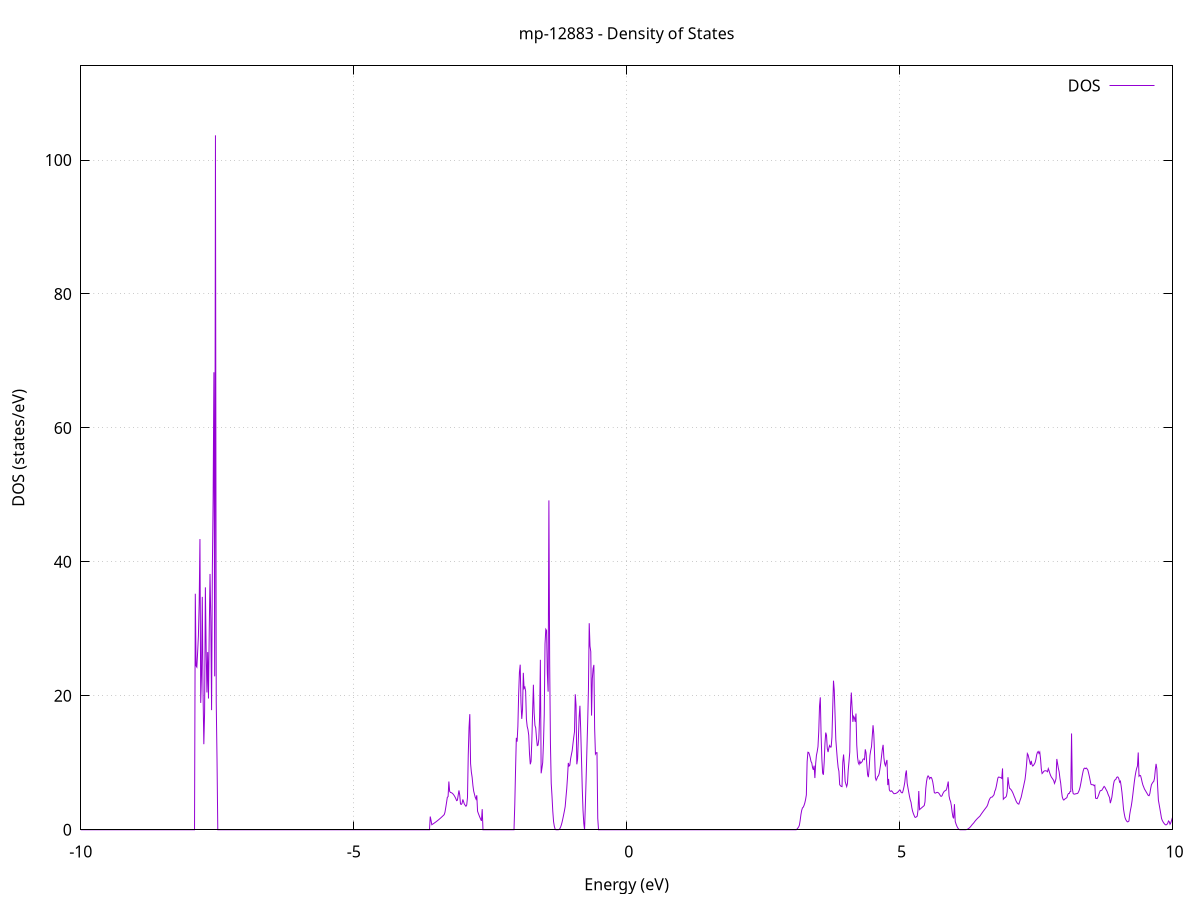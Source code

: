 set title 'mp-12883 - Density of States'
set xlabel 'Energy (eV)'
set ylabel 'DOS (states/eV)'
set grid
set xrange [-10:10]
set yrange [0:114.053]
set xzeroaxis lt -1
set terminal png size 800,600
set output 'mp-12883_dos_gnuplot.png'
plot '-' using 1:2 with lines title 'DOS'
-15.701400 0.000000
-15.687200 0.000000
-15.673000 0.000000
-15.658800 0.000000
-15.644600 0.000000
-15.630400 0.000000
-15.616200 0.000000
-15.602000 0.000000
-15.587800 0.000000
-15.573600 0.000000
-15.559400 0.000000
-15.545200 0.000000
-15.531000 0.000000
-15.516800 0.000000
-15.502500 0.000000
-15.488300 0.000000
-15.474100 0.000000
-15.459900 0.000000
-15.445700 0.000000
-15.431500 0.000000
-15.417300 0.000000
-15.403100 0.000000
-15.388900 0.000000
-15.374700 0.000000
-15.360500 0.000000
-15.346300 0.000000
-15.332100 0.000000
-15.317900 0.000000
-15.303700 0.000000
-15.289500 0.000000
-15.275200 0.000000
-15.261000 0.000000
-15.246800 0.000000
-15.232600 0.000000
-15.218400 0.000000
-15.204200 0.000000
-15.190000 0.000000
-15.175800 0.000000
-15.161600 0.000000
-15.147400 0.000000
-15.133200 0.000000
-15.119000 0.000000
-15.104800 0.000000
-15.090600 0.000000
-15.076400 0.000000
-15.062200 0.000000
-15.048000 0.000000
-15.033700 0.000000
-15.019500 0.000000
-15.005300 0.000000
-14.991100 0.000000
-14.976900 0.000000
-14.962700 0.000000
-14.948500 0.000000
-14.934300 0.000000
-14.920100 0.000000
-14.905900 0.000000
-14.891700 0.000000
-14.877500 0.000000
-14.863300 0.000000
-14.849100 0.000000
-14.834900 0.000000
-14.820700 0.000000
-14.806400 0.000000
-14.792200 0.000000
-14.778000 0.000000
-14.763800 0.000000
-14.749600 0.000000
-14.735400 0.000000
-14.721200 0.000000
-14.707000 0.000000
-14.692800 0.000000
-14.678600 0.000000
-14.664400 0.000000
-14.650200 0.000000
-14.636000 0.000000
-14.621800 0.000000
-14.607600 0.000000
-14.593400 0.000000
-14.579100 0.000000
-14.564900 0.000000
-14.550700 0.000000
-14.536500 0.000000
-14.522300 0.000000
-14.508100 0.000000
-14.493900 0.000000
-14.479700 0.000000
-14.465500 0.000000
-14.451300 0.000000
-14.437100 0.000000
-14.422900 0.000000
-14.408700 14.972600
-14.394500 27.219400
-14.380300 62.786400
-14.366100 35.951000
-14.351900 24.141000
-14.337600 83.790900
-14.323400 41.963400
-14.309200 0.000000
-14.295000 0.000000
-14.280800 0.000000
-14.266600 0.000000
-14.252400 0.000000
-14.238200 0.000000
-14.224000 0.000000
-14.209800 0.000000
-14.195600 0.000000
-14.181400 0.000000
-14.167200 0.000000
-14.153000 0.000000
-14.138800 0.000000
-14.124600 0.000000
-14.110300 0.000000
-14.096100 0.000000
-14.081900 0.000000
-14.067700 0.000000
-14.053500 0.000000
-14.039300 0.000000
-14.025100 0.000000
-14.010900 0.000000
-13.996700 0.000000
-13.982500 0.000000
-13.968300 0.000000
-13.954100 0.000000
-13.939900 0.000000
-13.925700 0.000000
-13.911500 0.000000
-13.897300 0.000000
-13.883000 0.000000
-13.868800 0.000000
-13.854600 0.000000
-13.840400 0.000000
-13.826200 0.000000
-13.812000 0.000000
-13.797800 0.000000
-13.783600 0.000000
-13.769400 0.000000
-13.755200 0.000000
-13.741000 0.000000
-13.726800 0.000000
-13.712600 0.000000
-13.698400 0.000000
-13.684200 0.000000
-13.670000 0.000000
-13.655800 0.000000
-13.641500 0.000000
-13.627300 0.000000
-13.613100 0.000000
-13.598900 0.000000
-13.584700 0.000000
-13.570500 0.000000
-13.556300 0.000000
-13.542100 0.000000
-13.527900 0.000000
-13.513700 0.000000
-13.499500 0.000000
-13.485300 0.000000
-13.471100 0.000000
-13.456900 0.000000
-13.442700 0.000000
-13.428500 0.000000
-13.414200 0.000000
-13.400000 0.000000
-13.385800 0.000000
-13.371600 0.000000
-13.357400 0.000000
-13.343200 0.000000
-13.329000 0.000000
-13.314800 0.000000
-13.300600 0.000000
-13.286400 0.000000
-13.272200 0.000000
-13.258000 0.000000
-13.243800 0.000000
-13.229600 0.000000
-13.215400 0.000000
-13.201200 0.000000
-13.186900 0.000000
-13.172700 0.000000
-13.158500 0.000000
-13.144300 0.000000
-13.130100 0.000000
-13.115900 0.000000
-13.101700 0.000000
-13.087500 0.000000
-13.073300 0.000000
-13.059100 0.000000
-13.044900 0.000000
-13.030700 0.000000
-13.016500 0.000000
-13.002300 0.000000
-12.988100 0.000000
-12.973900 0.000000
-12.959700 0.000000
-12.945400 0.000000
-12.931200 0.000000
-12.917000 0.000000
-12.902800 0.000000
-12.888600 0.000000
-12.874400 0.000000
-12.860200 0.000000
-12.846000 0.000000
-12.831800 0.000000
-12.817600 0.000000
-12.803400 0.000000
-12.789200 0.000000
-12.775000 0.000000
-12.760800 0.000000
-12.746600 0.000000
-12.732400 0.000000
-12.718100 0.000000
-12.703900 0.000000
-12.689700 0.000000
-12.675500 0.000000
-12.661300 0.000000
-12.647100 0.000000
-12.632900 0.000000
-12.618700 0.000000
-12.604500 0.000000
-12.590300 0.000000
-12.576100 0.000000
-12.561900 0.000000
-12.547700 0.000000
-12.533500 0.000000
-12.519300 0.000000
-12.505100 0.000000
-12.490800 0.000000
-12.476600 0.000000
-12.462400 0.000000
-12.448200 0.000000
-12.434000 0.000000
-12.419800 0.000000
-12.405600 0.000000
-12.391400 0.000000
-12.377200 0.000000
-12.363000 0.000000
-12.348800 0.000000
-12.334600 0.000000
-12.320400 0.000000
-12.306200 0.000000
-12.292000 0.000000
-12.277800 0.000000
-12.263600 0.000000
-12.249300 0.000000
-12.235100 0.000000
-12.220900 0.000000
-12.206700 0.000000
-12.192500 0.000000
-12.178300 0.000000
-12.164100 0.000000
-12.149900 0.000000
-12.135700 0.000000
-12.121500 0.000000
-12.107300 0.000000
-12.093100 0.000000
-12.078900 0.000000
-12.064700 0.000000
-12.050500 0.000000
-12.036300 0.000000
-12.022000 0.000000
-12.007800 0.000000
-11.993600 0.000000
-11.979400 0.000000
-11.965200 0.000000
-11.951000 0.000000
-11.936800 0.000000
-11.922600 0.000000
-11.908400 0.000000
-11.894200 0.000000
-11.880000 0.000000
-11.865800 0.000000
-11.851600 0.000000
-11.837400 0.000000
-11.823200 0.000000
-11.809000 0.000000
-11.794700 0.000000
-11.780500 0.000000
-11.766300 0.000000
-11.752100 0.000000
-11.737900 0.000000
-11.723700 0.000000
-11.709500 0.000000
-11.695300 0.000000
-11.681100 0.000000
-11.666900 0.000000
-11.652700 0.000000
-11.638500 0.000000
-11.624300 0.000000
-11.610100 0.000000
-11.595900 0.000000
-11.581700 0.000000
-11.567500 0.000000
-11.553200 0.000000
-11.539000 0.000000
-11.524800 0.000000
-11.510600 0.000000
-11.496400 0.000000
-11.482200 0.000000
-11.468000 0.000000
-11.453800 0.000000
-11.439600 0.000000
-11.425400 0.000000
-11.411200 0.000000
-11.397000 0.000000
-11.382800 0.000000
-11.368600 0.000000
-11.354400 0.000000
-11.340200 0.000000
-11.325900 0.000000
-11.311700 0.000000
-11.297500 0.000000
-11.283300 0.000000
-11.269100 0.000000
-11.254900 0.000000
-11.240700 0.000000
-11.226500 0.000000
-11.212300 0.000000
-11.198100 0.000000
-11.183900 0.000000
-11.169700 0.000000
-11.155500 0.000000
-11.141300 0.000000
-11.127100 0.000000
-11.112900 0.000000
-11.098600 0.000000
-11.084400 0.000000
-11.070200 0.000000
-11.056000 0.000000
-11.041800 0.000000
-11.027600 0.000000
-11.013400 0.000000
-10.999200 0.000000
-10.985000 0.000000
-10.970800 0.000000
-10.956600 0.000000
-10.942400 0.000000
-10.928200 0.000000
-10.914000 0.000000
-10.899800 0.000000
-10.885600 0.000000
-10.871400 0.000000
-10.857100 0.000000
-10.842900 0.000000
-10.828700 0.000000
-10.814500 0.000000
-10.800300 0.000000
-10.786100 0.000000
-10.771900 0.000000
-10.757700 0.000000
-10.743500 0.000000
-10.729300 0.000000
-10.715100 0.000000
-10.700900 0.000000
-10.686700 0.000000
-10.672500 0.000000
-10.658300 0.000000
-10.644100 0.000000
-10.629800 0.000000
-10.615600 0.000000
-10.601400 0.000000
-10.587200 0.000000
-10.573000 0.000000
-10.558800 0.000000
-10.544600 0.000000
-10.530400 0.000000
-10.516200 0.000000
-10.502000 0.000000
-10.487800 0.000000
-10.473600 0.000000
-10.459400 0.000000
-10.445200 0.000000
-10.431000 0.000000
-10.416800 0.000000
-10.402500 0.000000
-10.388300 0.000000
-10.374100 0.000000
-10.359900 0.000000
-10.345700 0.000000
-10.331500 0.000000
-10.317300 0.000000
-10.303100 0.000000
-10.288900 0.000000
-10.274700 0.000000
-10.260500 0.000000
-10.246300 0.000000
-10.232100 0.000000
-10.217900 0.000000
-10.203700 0.000000
-10.189500 0.000000
-10.175200 0.000000
-10.161000 0.000000
-10.146800 0.000000
-10.132600 0.000000
-10.118400 0.000000
-10.104200 0.000000
-10.090000 0.000000
-10.075800 0.000000
-10.061600 0.000000
-10.047400 0.000000
-10.033200 0.000000
-10.019000 0.000000
-10.004800 0.000000
-9.990600 0.000000
-9.976400 0.000000
-9.962200 0.000000
-9.948000 0.000000
-9.933700 0.000000
-9.919500 0.000000
-9.905300 0.000000
-9.891100 0.000000
-9.876900 0.000000
-9.862700 0.000000
-9.848500 0.000000
-9.834300 0.000000
-9.820100 0.000000
-9.805900 0.000000
-9.791700 0.000000
-9.777500 0.000000
-9.763300 0.000000
-9.749100 0.000000
-9.734900 0.000000
-9.720700 0.000000
-9.706400 0.000000
-9.692200 0.000000
-9.678000 0.000000
-9.663800 0.000000
-9.649600 0.000000
-9.635400 0.000000
-9.621200 0.000000
-9.607000 0.000000
-9.592800 0.000000
-9.578600 0.000000
-9.564400 0.000000
-9.550200 0.000000
-9.536000 0.000000
-9.521800 0.000000
-9.507600 0.000000
-9.493400 0.000000
-9.479100 0.000000
-9.464900 0.000000
-9.450700 0.000000
-9.436500 0.000000
-9.422300 0.000000
-9.408100 0.000000
-9.393900 0.000000
-9.379700 0.000000
-9.365500 0.000000
-9.351300 0.000000
-9.337100 0.000000
-9.322900 0.000000
-9.308700 0.000000
-9.294500 0.000000
-9.280300 0.000000
-9.266100 0.000000
-9.251900 0.000000
-9.237600 0.000000
-9.223400 0.000000
-9.209200 0.000000
-9.195000 0.000000
-9.180800 0.000000
-9.166600 0.000000
-9.152400 0.000000
-9.138200 0.000000
-9.124000 0.000000
-9.109800 0.000000
-9.095600 0.000000
-9.081400 0.000000
-9.067200 0.000000
-9.053000 0.000000
-9.038800 0.000000
-9.024600 0.000000
-9.010300 0.000000
-8.996100 0.000000
-8.981900 0.000000
-8.967700 0.000000
-8.953500 0.000000
-8.939300 0.000000
-8.925100 0.000000
-8.910900 0.000000
-8.896700 0.000000
-8.882500 0.000000
-8.868300 0.000000
-8.854100 0.000000
-8.839900 0.000000
-8.825700 0.000000
-8.811500 0.000000
-8.797300 0.000000
-8.783000 0.000000
-8.768800 0.000000
-8.754600 0.000000
-8.740400 0.000000
-8.726200 0.000000
-8.712000 0.000000
-8.697800 0.000000
-8.683600 0.000000
-8.669400 0.000000
-8.655200 0.000000
-8.641000 0.000000
-8.626800 0.000000
-8.612600 0.000000
-8.598400 0.000000
-8.584200 0.000000
-8.570000 0.000000
-8.555800 0.000000
-8.541500 0.000000
-8.527300 0.000000
-8.513100 0.000000
-8.498900 0.000000
-8.484700 0.000000
-8.470500 0.000000
-8.456300 0.000000
-8.442100 0.000000
-8.427900 0.000000
-8.413700 0.000000
-8.399500 0.000000
-8.385300 0.000000
-8.371100 0.000000
-8.356900 0.000000
-8.342700 0.000000
-8.328500 0.000000
-8.314200 0.000000
-8.300000 0.000000
-8.285800 0.000000
-8.271600 0.000000
-8.257400 0.000000
-8.243200 0.000000
-8.229000 0.000000
-8.214800 0.000000
-8.200600 0.000000
-8.186400 0.000000
-8.172200 0.000000
-8.158000 0.000000
-8.143800 0.000000
-8.129600 0.000000
-8.115400 0.000000
-8.101200 0.000000
-8.086900 0.000000
-8.072700 0.000000
-8.058500 0.000000
-8.044300 0.000000
-8.030100 0.000000
-8.015900 0.000000
-8.001700 0.000000
-7.987500 0.000000
-7.973300 0.000000
-7.959100 0.000000
-7.944900 0.000000
-7.930700 0.000000
-7.916500 0.000000
-7.902300 35.243200
-7.888100 24.470300
-7.873900 24.284500
-7.859700 26.468600
-7.845400 28.922500
-7.831200 33.763000
-7.817000 43.399700
-7.802800 18.943400
-7.788600 23.124000
-7.774400 34.772500
-7.760200 20.355700
-7.746000 12.777100
-7.731800 17.519800
-7.717600 36.191800
-7.703400 27.003000
-7.689200 20.507200
-7.675000 26.532800
-7.660800 19.596800
-7.646600 29.781500
-7.632400 38.199100
-7.618100 31.306600
-7.603900 17.865700
-7.589700 38.836400
-7.575500 49.533200
-7.561300 68.302400
-7.547100 22.912200
-7.532900 103.684400
-7.518700 19.071700
-7.504500 10.658500
-7.490300 0.000000
-7.476100 0.000000
-7.461900 0.000000
-7.447700 0.000000
-7.433500 0.000000
-7.419300 0.000000
-7.405100 0.000000
-7.390800 0.000000
-7.376600 0.000000
-7.362400 0.000000
-7.348200 0.000000
-7.334000 0.000000
-7.319800 0.000000
-7.305600 0.000000
-7.291400 0.000000
-7.277200 0.000000
-7.263000 0.000000
-7.248800 0.000000
-7.234600 0.000000
-7.220400 0.000000
-7.206200 0.000000
-7.192000 0.000000
-7.177800 0.000000
-7.163600 0.000000
-7.149300 0.000000
-7.135100 0.000000
-7.120900 0.000000
-7.106700 0.000000
-7.092500 0.000000
-7.078300 0.000000
-7.064100 0.000000
-7.049900 0.000000
-7.035700 0.000000
-7.021500 0.000000
-7.007300 0.000000
-6.993100 0.000000
-6.978900 0.000000
-6.964700 0.000000
-6.950500 0.000000
-6.936300 0.000000
-6.922000 0.000000
-6.907800 0.000000
-6.893600 0.000000
-6.879400 0.000000
-6.865200 0.000000
-6.851000 0.000000
-6.836800 0.000000
-6.822600 0.000000
-6.808400 0.000000
-6.794200 0.000000
-6.780000 0.000000
-6.765800 0.000000
-6.751600 0.000000
-6.737400 0.000000
-6.723200 0.000000
-6.709000 0.000000
-6.694700 0.000000
-6.680500 0.000000
-6.666300 0.000000
-6.652100 0.000000
-6.637900 0.000000
-6.623700 0.000000
-6.609500 0.000000
-6.595300 0.000000
-6.581100 0.000000
-6.566900 0.000000
-6.552700 0.000000
-6.538500 0.000000
-6.524300 0.000000
-6.510100 0.000000
-6.495900 0.000000
-6.481700 0.000000
-6.467500 0.000000
-6.453200 0.000000
-6.439000 0.000000
-6.424800 0.000000
-6.410600 0.000000
-6.396400 0.000000
-6.382200 0.000000
-6.368000 0.000000
-6.353800 0.000000
-6.339600 0.000000
-6.325400 0.000000
-6.311200 0.000000
-6.297000 0.000000
-6.282800 0.000000
-6.268600 0.000000
-6.254400 0.000000
-6.240200 0.000000
-6.225900 0.000000
-6.211700 0.000000
-6.197500 0.000000
-6.183300 0.000000
-6.169100 0.000000
-6.154900 0.000000
-6.140700 0.000000
-6.126500 0.000000
-6.112300 0.000000
-6.098100 0.000000
-6.083900 0.000000
-6.069700 0.000000
-6.055500 0.000000
-6.041300 0.000000
-6.027100 0.000000
-6.012900 0.000000
-5.998600 0.000000
-5.984400 0.000000
-5.970200 0.000000
-5.956000 0.000000
-5.941800 0.000000
-5.927600 0.000000
-5.913400 0.000000
-5.899200 0.000000
-5.885000 0.000000
-5.870800 0.000000
-5.856600 0.000000
-5.842400 0.000000
-5.828200 0.000000
-5.814000 0.000000
-5.799800 0.000000
-5.785600 0.000000
-5.771400 0.000000
-5.757100 0.000000
-5.742900 0.000000
-5.728700 0.000000
-5.714500 0.000000
-5.700300 0.000000
-5.686100 0.000000
-5.671900 0.000000
-5.657700 0.000000
-5.643500 0.000000
-5.629300 0.000000
-5.615100 0.000000
-5.600900 0.000000
-5.586700 0.000000
-5.572500 0.000000
-5.558300 0.000000
-5.544100 0.000000
-5.529800 0.000000
-5.515600 0.000000
-5.501400 0.000000
-5.487200 0.000000
-5.473000 0.000000
-5.458800 0.000000
-5.444600 0.000000
-5.430400 0.000000
-5.416200 0.000000
-5.402000 0.000000
-5.387800 0.000000
-5.373600 0.000000
-5.359400 0.000000
-5.345200 0.000000
-5.331000 0.000000
-5.316800 0.000000
-5.302500 0.000000
-5.288300 0.000000
-5.274100 0.000000
-5.259900 0.000000
-5.245700 0.000000
-5.231500 0.000000
-5.217300 0.000000
-5.203100 0.000000
-5.188900 0.000000
-5.174700 0.000000
-5.160500 0.000000
-5.146300 0.000000
-5.132100 0.000000
-5.117900 0.000000
-5.103700 0.000000
-5.089500 0.000000
-5.075300 0.000000
-5.061000 0.000000
-5.046800 0.000000
-5.032600 0.000000
-5.018400 0.000000
-5.004200 0.000000
-4.990000 0.000000
-4.975800 0.000000
-4.961600 0.000000
-4.947400 0.000000
-4.933200 0.000000
-4.919000 0.000000
-4.904800 0.000000
-4.890600 0.000000
-4.876400 0.000000
-4.862200 0.000000
-4.848000 0.000000
-4.833700 0.000000
-4.819500 0.000000
-4.805300 0.000000
-4.791100 0.000000
-4.776900 0.000000
-4.762700 0.000000
-4.748500 0.000000
-4.734300 0.000000
-4.720100 0.000000
-4.705900 0.000000
-4.691700 0.000000
-4.677500 0.000000
-4.663300 0.000000
-4.649100 0.000000
-4.634900 0.000000
-4.620700 0.000000
-4.606400 0.000000
-4.592200 0.000000
-4.578000 0.000000
-4.563800 0.000000
-4.549600 0.000000
-4.535400 0.000000
-4.521200 0.000000
-4.507000 0.000000
-4.492800 0.000000
-4.478600 0.000000
-4.464400 0.000000
-4.450200 0.000000
-4.436000 0.000000
-4.421800 0.000000
-4.407600 0.000000
-4.393400 0.000000
-4.379200 0.000000
-4.364900 0.000000
-4.350700 0.000000
-4.336500 0.000000
-4.322300 0.000000
-4.308100 0.000000
-4.293900 0.000000
-4.279700 0.000000
-4.265500 0.000000
-4.251300 0.000000
-4.237100 0.000000
-4.222900 0.000000
-4.208700 0.000000
-4.194500 0.000000
-4.180300 0.000000
-4.166100 0.000000
-4.151900 0.000000
-4.137600 0.000000
-4.123400 0.000000
-4.109200 0.000000
-4.095000 0.000000
-4.080800 0.000000
-4.066600 0.000000
-4.052400 0.000000
-4.038200 0.000000
-4.024000 0.000000
-4.009800 0.000000
-3.995600 0.000000
-3.981400 0.000000
-3.967200 0.000000
-3.953000 0.000000
-3.938800 0.000000
-3.924600 0.000000
-3.910300 0.000000
-3.896100 0.000000
-3.881900 0.000000
-3.867700 0.000000
-3.853500 0.000000
-3.839300 0.000000
-3.825100 0.000000
-3.810900 0.000000
-3.796700 0.000000
-3.782500 0.000000
-3.768300 0.000000
-3.754100 0.000000
-3.739900 0.000000
-3.725700 0.000000
-3.711500 0.000000
-3.697300 0.000000
-3.683100 0.000000
-3.668800 0.000000
-3.654600 0.000000
-3.640400 0.000000
-3.626200 0.000000
-3.612000 0.000000
-3.597800 1.974500
-3.583600 1.391300
-3.569400 0.754900
-3.555200 0.829300
-3.541000 0.906300
-3.526800 0.986000
-3.512600 1.068400
-3.498400 1.153400
-3.484200 1.241100
-3.470000 1.331400
-3.455800 1.424500
-3.441500 1.520200
-3.427300 1.618500
-3.413100 1.719500
-3.398900 1.823200
-3.384700 1.929500
-3.370500 2.038500
-3.356300 2.150200
-3.342100 2.264600
-3.327900 2.631600
-3.313700 3.323600
-3.299500 4.060600
-3.285300 4.842600
-3.271100 4.953500
-3.256900 7.206500
-3.242700 5.738900
-3.228500 5.572700
-3.214200 5.548000
-3.200000 5.486800
-3.185800 5.389000
-3.171600 5.254700
-3.157400 5.083800
-3.143200 4.876500
-3.129000 4.632500
-3.114800 4.352100
-3.100600 4.416800
-3.086400 5.148700
-3.072200 5.879400
-3.058000 5.184700
-3.043800 3.848100
-3.029600 3.787600
-3.015400 3.941000
-3.001200 4.525900
-2.987000 4.195200
-2.972700 3.822700
-2.958500 3.665200
-2.944300 3.511500
-2.930100 3.696800
-2.915900 4.789900
-2.901700 11.152300
-2.887500 15.276000
-2.873300 17.260800
-2.859100 9.876500
-2.844900 8.616600
-2.830700 7.836100
-2.816500 6.620500
-2.802300 5.763500
-2.788100 5.312500
-2.773900 4.843200
-2.759700 4.583500
-2.745400 5.147000
-2.731200 2.771100
-2.717000 2.445800
-2.702800 2.139100
-2.688600 1.850800
-2.674400 1.581100
-2.660200 1.329800
-2.646000 3.077200
-2.631800 0.000000
-2.617600 0.000000
-2.603400 0.000000
-2.589200 0.000000
-2.575000 0.000000
-2.560800 0.000000
-2.546600 0.000000
-2.532400 0.000000
-2.518100 0.000000
-2.503900 0.000000
-2.489700 0.000000
-2.475500 0.000000
-2.461300 0.000000
-2.447100 0.000000
-2.432900 0.000000
-2.418700 0.000000
-2.404500 0.000000
-2.390300 0.000000
-2.376100 0.000000
-2.361900 0.000000
-2.347700 0.000000
-2.333500 0.000000
-2.319300 0.000000
-2.305100 0.000000
-2.290900 0.000000
-2.276600 0.000000
-2.262400 0.000000
-2.248200 0.000000
-2.234000 0.000000
-2.219800 0.000000
-2.205600 0.000000
-2.191400 0.000000
-2.177200 0.000000
-2.163000 0.000000
-2.148800 0.000000
-2.134600 0.000000
-2.120400 0.000000
-2.106200 0.000000
-2.092000 0.000000
-2.077800 0.000000
-2.063600 0.000000
-2.049300 3.770300
-2.035100 8.984500
-2.020900 13.723700
-2.006700 13.159500
-1.992500 15.466500
-1.978300 20.239600
-1.964100 23.545300
-1.949900 24.650000
-1.935700 18.968400
-1.921500 16.558300
-1.907300 17.937300
-1.893100 23.436200
-1.878900 21.113900
-1.864700 21.300100
-1.850500 20.680500
-1.836300 16.517400
-1.822000 15.420700
-1.807800 14.960600
-1.793600 14.110100
-1.779400 11.316500
-1.765200 9.778900
-1.751000 10.225200
-1.736800 13.357200
-1.722600 17.580900
-1.708400 21.653000
-1.694200 17.430500
-1.680000 15.586800
-1.665800 15.210000
-1.651600 13.704600
-1.637400 12.567700
-1.623200 12.636200
-1.609000 13.532800
-1.594800 16.794000
-1.580500 25.375900
-1.566300 8.431400
-1.552100 9.194900
-1.537900 10.023000
-1.523700 12.936900
-1.509500 17.225900
-1.495300 27.752000
-1.481100 29.938800
-1.466900 29.755400
-1.452700 23.328800
-1.438500 20.621700
-1.424300 49.176500
-1.410100 24.821200
-1.395900 12.745000
-1.381700 6.956400
-1.367500 5.020900
-1.353200 2.780500
-1.339000 1.227900
-1.324800 0.516000
-1.310600 0.107900
-1.296400 0.000000
-1.282200 0.000000
-1.268000 0.000000
-1.253800 0.000000
-1.239600 0.027500
-1.225400 0.153000
-1.211200 0.380000
-1.197000 0.708600
-1.182800 1.138700
-1.168600 1.670400
-1.154400 2.230500
-1.140200 2.814400
-1.125900 3.471800
-1.111700 4.841100
-1.097500 6.144700
-1.083300 7.859700
-1.069100 9.981500
-1.054900 9.511000
-1.040700 9.636000
-1.026500 10.599300
-1.012300 11.213100
-0.998100 11.793000
-0.983900 12.803200
-0.969700 13.780400
-0.955500 14.613900
-0.941300 20.230500
-0.927100 18.593400
-0.912900 9.774500
-0.898700 10.537300
-0.884400 13.571200
-0.870200 16.816000
-0.856000 18.518400
-0.841800 14.949500
-0.827600 10.721700
-0.813400 6.206500
-0.799200 2.886600
-0.785000 0.929600
-0.770800 0.000000
-0.756600 3.642300
-0.742400 7.652400
-0.728200 11.928300
-0.714000 16.074500
-0.699800 21.029000
-0.685600 30.841500
-0.671400 27.415200
-0.657100 26.598700
-0.642900 17.046000
-0.628700 22.563600
-0.614500 24.069200
-0.600300 24.617300
-0.586100 15.105600
-0.571900 11.304700
-0.557700 11.502800
-0.543500 11.513500
-0.529300 1.711700
-0.515100 0.000000
-0.500900 0.000000
-0.486700 0.000000
-0.472500 0.000000
-0.458300 0.000000
-0.444100 0.000000
-0.429800 0.000000
-0.415600 0.000000
-0.401400 0.000000
-0.387200 0.000000
-0.373000 0.000000
-0.358800 0.000000
-0.344600 0.000000
-0.330400 0.000000
-0.316200 0.000000
-0.302000 0.000000
-0.287800 0.000000
-0.273600 0.000000
-0.259400 0.000000
-0.245200 0.000000
-0.231000 0.000000
-0.216800 0.000000
-0.202600 0.000000
-0.188300 0.000000
-0.174100 0.000000
-0.159900 0.000000
-0.145700 0.000000
-0.131500 0.000000
-0.117300 0.000000
-0.103100 0.000000
-0.088900 0.000000
-0.074700 0.000000
-0.060500 0.000000
-0.046300 0.000000
-0.032100 0.000000
-0.017900 0.000000
-0.003700 0.000000
0.010500 0.000000
0.024700 0.000000
0.039000 0.000000
0.053200 0.000000
0.067400 0.000000
0.081600 0.000000
0.095800 0.000000
0.110000 0.000000
0.124200 0.000000
0.138400 0.000000
0.152600 0.000000
0.166800 0.000000
0.181000 0.000000
0.195200 0.000000
0.209400 0.000000
0.223600 0.000000
0.237800 0.000000
0.252000 0.000000
0.266300 0.000000
0.280500 0.000000
0.294700 0.000000
0.308900 0.000000
0.323100 0.000000
0.337300 0.000000
0.351500 0.000000
0.365700 0.000000
0.379900 0.000000
0.394100 0.000000
0.408300 0.000000
0.422500 0.000000
0.436700 0.000000
0.450900 0.000000
0.465100 0.000000
0.479300 0.000000
0.493500 0.000000
0.507800 0.000000
0.522000 0.000000
0.536200 0.000000
0.550400 0.000000
0.564600 0.000000
0.578800 0.000000
0.593000 0.000000
0.607200 0.000000
0.621400 0.000000
0.635600 0.000000
0.649800 0.000000
0.664000 0.000000
0.678200 0.000000
0.692400 0.000000
0.706600 0.000000
0.720800 0.000000
0.735100 0.000000
0.749300 0.000000
0.763500 0.000000
0.777700 0.000000
0.791900 0.000000
0.806100 0.000000
0.820300 0.000000
0.834500 0.000000
0.848700 0.000000
0.862900 0.000000
0.877100 0.000000
0.891300 0.000000
0.905500 0.000000
0.919700 0.000000
0.933900 0.000000
0.948100 0.000000
0.962400 0.000000
0.976600 0.000000
0.990800 0.000000
1.005000 0.000000
1.019200 0.000000
1.033400 0.000000
1.047600 0.000000
1.061800 0.000000
1.076000 0.000000
1.090200 0.000000
1.104400 0.000000
1.118600 0.000000
1.132800 0.000000
1.147000 0.000000
1.161200 0.000000
1.175400 0.000000
1.189600 0.000000
1.203900 0.000000
1.218100 0.000000
1.232300 0.000000
1.246500 0.000000
1.260700 0.000000
1.274900 0.000000
1.289100 0.000000
1.303300 0.000000
1.317500 0.000000
1.331700 0.000000
1.345900 0.000000
1.360100 0.000000
1.374300 0.000000
1.388500 0.000000
1.402700 0.000000
1.416900 0.000000
1.431200 0.000000
1.445400 0.000000
1.459600 0.000000
1.473800 0.000000
1.488000 0.000000
1.502200 0.000000
1.516400 0.000000
1.530600 0.000000
1.544800 0.000000
1.559000 0.000000
1.573200 0.000000
1.587400 0.000000
1.601600 0.000000
1.615800 0.000000
1.630000 0.000000
1.644200 0.000000
1.658500 0.000000
1.672700 0.000000
1.686900 0.000000
1.701100 0.000000
1.715300 0.000000
1.729500 0.000000
1.743700 0.000000
1.757900 0.000000
1.772100 0.000000
1.786300 0.000000
1.800500 0.000000
1.814700 0.000000
1.828900 0.000000
1.843100 0.000000
1.857300 0.000000
1.871500 0.000000
1.885700 0.000000
1.900000 0.000000
1.914200 0.000000
1.928400 0.000000
1.942600 0.000000
1.956800 0.000000
1.971000 0.000000
1.985200 0.000000
1.999400 0.000000
2.013600 0.000000
2.027800 0.000000
2.042000 0.000000
2.056200 0.000000
2.070400 0.000000
2.084600 0.000000
2.098800 0.000000
2.113000 0.000000
2.127300 0.000000
2.141500 0.000000
2.155700 0.000000
2.169900 0.000000
2.184100 0.000000
2.198300 0.000000
2.212500 0.000000
2.226700 0.000000
2.240900 0.000000
2.255100 0.000000
2.269300 0.000000
2.283500 0.000000
2.297700 0.000000
2.311900 0.000000
2.326100 0.000000
2.340300 0.000000
2.354600 0.000000
2.368800 0.000000
2.383000 0.000000
2.397200 0.000000
2.411400 0.000000
2.425600 0.000000
2.439800 0.000000
2.454000 0.000000
2.468200 0.000000
2.482400 0.000000
2.496600 0.000000
2.510800 0.000000
2.525000 0.000000
2.539200 0.000000
2.553400 0.000000
2.567600 0.000000
2.581800 0.000000
2.596100 0.000000
2.610300 0.000000
2.624500 0.000000
2.638700 0.000000
2.652900 0.000000
2.667100 0.000000
2.681300 0.000000
2.695500 0.000000
2.709700 0.000000
2.723900 0.000000
2.738100 0.000000
2.752300 0.000000
2.766500 0.000000
2.780700 0.000000
2.794900 0.000000
2.809100 0.000000
2.823400 0.000000
2.837600 0.000000
2.851800 0.000000
2.866000 0.000000
2.880200 0.000000
2.894400 0.000000
2.908600 0.000000
2.922800 0.000000
2.937000 0.000000
2.951200 0.000000
2.965400 0.000000
2.979600 0.000000
2.993800 0.000000
3.008000 0.000000
3.022200 0.000000
3.036400 0.000000
3.050700 0.000000
3.064900 0.000000
3.079100 0.000000
3.093300 0.000000
3.107500 0.000000
3.121700 0.110100
3.135900 0.253500
3.150100 0.413500
3.164300 0.669100
3.178500 1.373900
3.192700 2.257800
3.206900 2.896600
3.221100 3.268400
3.235300 3.373200
3.249500 3.634000
3.263700 3.994000
3.277900 4.507200
3.292200 5.203300
3.306400 10.157800
3.320600 11.580300
3.334800 11.547300
3.349000 11.211900
3.363200 10.762500
3.377400 10.199100
3.391600 9.980900
3.405800 9.281900
3.420000 8.952000
3.434200 9.573100
3.448400 7.728500
3.462600 9.860900
3.476800 11.102800
3.491000 11.675400
3.505200 12.412900
3.519500 14.706900
3.533700 18.492000
3.547900 19.774300
3.562100 14.288200
3.576300 10.593200
3.590500 8.465700
3.604700 8.217400
3.618900 10.077100
3.633100 12.873400
3.647300 14.510700
3.661500 14.118100
3.675700 12.138500
3.689900 11.603900
3.704100 12.194400
3.718300 12.578100
3.732500 12.349400
3.746800 12.362800
3.761000 13.835400
3.775200 18.143300
3.789400 22.255800
3.803600 20.824400
3.817800 17.215700
3.832000 13.460300
3.846200 11.908500
3.860400 10.461200
3.874600 9.306000
3.888800 8.730200
3.903000 6.732900
3.917200 6.572500
3.931400 6.476000
3.945600 6.443300
3.959800 10.074000
3.974000 11.241000
3.988300 9.664100
4.002500 7.247800
4.016700 6.826800
4.030900 6.444600
4.045100 6.896900
4.059300 8.886200
4.073500 10.211300
4.087700 11.610500
4.101900 18.245700
4.116100 20.483500
4.130300 18.215900
4.144500 16.110200
4.158700 16.934000
4.172900 16.721500
4.187100 16.120500
4.201300 17.353200
4.215600 12.650500
4.229800 10.846000
4.244000 10.003900
4.258200 9.767000
4.272400 10.241000
4.286600 9.924300
4.300800 10.059800
4.315000 10.176400
4.329200 10.520400
4.343400 10.587100
4.357600 10.492600
4.371800 12.009800
4.386000 11.473600
4.400200 9.715200
4.414400 8.210100
4.428600 7.858300
4.442900 9.188300
4.457100 11.098000
4.471300 11.849600
4.485500 12.378600
4.499700 13.977200
4.513900 15.606200
4.528100 14.279700
4.542300 11.169500
4.556500 7.778600
4.570700 7.396600
4.584900 7.619500
4.599100 7.961700
4.613300 8.048400
4.627500 8.429900
4.641700 9.149600
4.655900 9.956100
4.670100 11.017900
4.684400 12.037800
4.698600 12.682100
4.712800 10.749500
4.727000 9.894800
4.741200 9.571700
4.755400 10.079900
4.769600 10.423600
4.783800 6.669900
4.798000 7.595800
4.812200 5.965700
4.826400 5.768500
4.840600 5.741500
4.854800 5.816500
4.869000 5.668900
4.883200 5.512500
4.897400 5.386900
4.911700 5.399200
4.925900 5.419600
4.940100 5.465300
4.954300 5.536500
4.968500 5.633000
4.982700 5.755000
4.996900 5.902400
5.011100 5.918100
5.025300 5.636600
5.039500 5.524600
5.053700 5.529400
5.067900 5.944800
5.082100 6.465100
5.096300 7.129200
5.110500 8.334300
5.124700 8.858600
5.139000 6.945500
5.153200 6.282100
5.167400 5.633000
5.181600 4.998200
5.195800 4.456300
5.210000 4.099800
5.224200 3.319400
5.238400 2.782300
5.252600 2.427000
5.266800 2.140300
5.281000 1.880100
5.295200 1.847300
5.309400 1.942600
5.323600 2.042000
5.337800 2.972000
5.352000 5.785200
5.366200 3.012900
5.380500 3.113400
5.394700 3.213600
5.408900 3.313400
5.423100 3.412800
5.437300 3.511900
5.451500 3.610700
5.465700 4.166100
5.479900 6.165600
5.494100 7.214600
5.508300 7.829400
5.522500 8.048500
5.536700 7.904400
5.550900 7.599800
5.565100 7.805800
5.579300 7.822900
5.593500 7.602300
5.607800 7.142000
5.622000 6.442200
5.636200 5.561200
5.650400 5.468400
5.664600 5.499000
5.678800 5.571900
5.693000 5.586500
5.707200 5.540700
5.721400 5.434300
5.735600 5.267400
5.749800 5.042200
5.764000 4.991000
5.778200 5.083400
5.792400 5.382300
5.806600 5.607100
5.820800 5.757800
5.835100 5.834400
5.849300 5.876100
5.863500 6.132800
5.877700 6.649100
5.891900 7.203900
5.906100 5.070900
5.920300 4.504400
5.934500 4.215100
5.948700 3.592100
5.962900 2.635600
5.977100 1.922700
5.991300 1.699700
6.005500 3.822100
6.019700 1.236300
6.033900 0.871000
6.048100 0.569500
6.062400 0.331800
6.076600 0.158000
6.090800 0.047900
6.105000 0.001600
6.119200 0.000000
6.133400 0.000000
6.147600 0.000000
6.161800 0.000000
6.176000 0.000000
6.190200 0.000000
6.204400 0.000300
6.218600 0.013500
6.232800 0.045900
6.247000 0.097700
6.261200 0.168900
6.275400 0.259300
6.289600 0.369100
6.303900 0.498200
6.318100 0.646600
6.332300 0.793800
6.346500 0.913500
6.360700 1.045400
6.374900 1.205100
6.389100 1.352200
6.403300 1.486700
6.417500 1.611700
6.431700 1.730400
6.445900 1.842800
6.460100 1.948900
6.474300 2.068800
6.488500 2.246900
6.502700 2.414800
6.516900 2.578000
6.531200 2.738300
6.545400 2.895800
6.559600 3.050500
6.573800 3.202300
6.588000 3.351200
6.602200 3.516300
6.616400 3.783800
6.630600 4.186400
6.644800 4.496800
6.659000 4.715100
6.673200 4.841200
6.687400 4.875200
6.701600 4.911000
6.715800 5.087400
6.730000 5.230500
6.744200 5.750400
6.758500 6.006800
6.772700 6.505800
6.786900 7.123100
6.801100 7.733900
6.815300 7.877100
6.829500 7.841900
6.843700 7.813600
6.857900 7.756700
6.872100 7.671400
6.886300 9.162500
6.900500 4.561400
6.914700 4.688800
6.928900 4.787900
6.943100 4.858600
6.957300 5.024800
6.971500 5.670100
6.985700 7.848100
7.000000 6.854000
7.014200 6.196100
7.028400 6.111800
7.042600 5.981600
7.056800 5.805600
7.071000 5.583800
7.085200 5.316100
7.099400 5.002500
7.113600 4.734100
7.127800 4.414400
7.142000 4.167000
7.156200 3.987000
7.170400 3.874100
7.184600 3.828300
7.198800 4.176100
7.213000 4.526800
7.227300 4.841800
7.241500 5.376700
7.255700 5.920300
7.269900 6.413700
7.284100 6.978200
7.298300 7.515100
7.312500 8.513900
7.326700 9.779600
7.340900 11.374500
7.355100 11.172500
7.369300 10.671900
7.383500 10.211400
7.397700 9.710300
7.411900 10.297700
7.426100 9.714200
7.440300 9.516900
7.454600 9.637200
7.468800 9.814100
7.483000 10.041200
7.497200 10.498500
7.511400 11.174900
7.525600 11.555600
7.539800 11.689700
7.554000 11.400500
7.568200 11.611800
7.582400 10.617500
7.596600 9.092700
7.610800 8.396000
7.625000 8.516300
7.639200 8.702800
7.653400 8.788900
7.667600 8.814100
7.681800 8.805800
7.696100 8.763900
7.710300 8.659700
7.724500 9.132800
7.738700 8.823000
7.752900 8.411400
7.767100 8.105900
7.781300 7.866600
7.795500 7.699300
7.809700 7.531700
7.823900 7.343000
7.838100 6.919700
7.852300 7.219500
7.866500 7.651600
7.880700 10.572700
7.894900 9.865900
7.909100 9.174000
7.923400 8.654600
7.937600 7.692900
7.951800 6.944600
7.966000 5.794000
7.980200 4.920400
7.994400 4.561100
8.008600 4.434000
8.022800 4.551300
8.037000 4.646600
8.051200 4.719400
8.065400 4.807500
8.079600 5.200100
8.093800 5.412300
8.108000 5.419100
8.122200 5.689100
8.136400 5.711900
8.150700 14.375900
8.164900 6.204500
8.179100 5.426100
8.193300 5.326000
8.207500 5.321000
8.221700 5.356200
8.235900 5.393600
8.250100 5.400700
8.264300 5.445500
8.278500 5.658200
8.292700 5.939400
8.306900 6.370800
8.321100 6.955700
8.335300 7.596400
8.349500 8.217200
8.363700 8.783500
8.377900 9.129900
8.392200 9.209200
8.406400 9.131700
8.420600 9.214000
8.434800 9.094900
8.449000 8.921100
8.463200 8.457500
8.477400 7.948000
8.491600 7.364300
8.505800 6.794800
8.520000 6.734000
8.534200 6.723800
8.548400 6.716800
8.562600 6.584100
8.576800 6.664400
8.591000 4.718500
8.605200 4.682700
8.619500 4.658400
8.633700 4.904500
8.647900 5.206400
8.662100 5.563800
8.676300 5.835700
8.690500 5.855200
8.704700 5.899900
8.718900 6.086800
8.733100 6.284900
8.747300 6.476200
8.761500 6.356200
8.775700 6.122100
8.789900 5.915000
8.804100 5.682200
8.818300 5.337400
8.832500 5.062000
8.846800 4.799400
8.861000 3.974700
8.875200 4.400700
8.889400 4.877800
8.903600 5.760500
8.917800 6.701400
8.932000 7.264300
8.946200 7.449000
8.960400 7.502700
8.974600 7.770200
8.988800 7.895300
9.003000 7.847200
9.017200 7.617600
9.031400 7.099900
9.045600 7.254700
9.059800 6.506000
9.074000 5.579800
9.088300 4.398500
9.102500 3.099700
9.116700 2.375800
9.130900 1.807300
9.145100 1.503200
9.159300 1.311200
9.173500 1.183300
9.187700 1.213100
9.201900 1.309300
9.216100 2.260400
9.230300 2.956900
9.244500 3.518100
9.258700 4.297000
9.272900 5.227200
9.287100 6.213200
9.301300 7.191800
9.315600 8.025200
9.329800 8.683400
9.344000 9.175100
9.358200 9.522800
9.372400 11.538900
9.386600 7.994900
9.400800 8.125200
9.415000 8.081200
9.429200 7.651000
9.443400 7.123700
9.457600 6.681900
9.471800 6.403400
9.486000 6.093100
9.500200 5.900300
9.514400 5.703700
9.528600 5.503300
9.542900 5.303000
9.557100 5.110700
9.571300 5.090300
9.585500 5.416100
9.599700 6.133500
9.613900 6.716600
9.628100 6.935400
9.642300 7.109800
9.656500 7.224600
9.670700 7.699700
9.684900 8.909700
9.699100 9.837000
9.713300 9.095500
9.727500 6.494500
9.741700 4.416800
9.755900 3.762600
9.770100 3.094600
9.784400 2.412700
9.798600 1.717000
9.812800 1.395600
9.827000 1.181700
9.841200 1.004600
9.855400 0.859900
9.869600 0.750100
9.883800 0.732600
9.898000 0.807700
9.912200 0.970100
9.926400 1.314500
9.940600 1.199400
9.954800 0.825900
9.969000 1.037400
9.983200 1.403700
9.997400 1.789000
10.011700 2.102400
10.025900 2.343900
10.040100 2.513500
10.054300 2.611600
10.068500 2.749100
10.082700 3.024600
10.096900 3.406300
10.111100 3.894200
10.125300 4.488400
10.139500 5.188800
10.153700 5.554500
10.167900 5.081100
10.182100 5.059300
10.196300 5.129600
10.210500 5.262900
10.224700 5.497700
10.239000 5.847600
10.253200 6.425400
10.267400 7.462400
10.281600 10.500900
10.295800 7.478600
10.310000 5.964100
10.324200 5.197300
10.338400 5.059400
10.352600 5.105100
10.366800 6.021500
10.381000 6.913500
10.395200 8.033200
10.409400 8.780600
10.423600 8.931300
10.437800 9.530500
10.452000 10.537300
10.466200 10.839300
10.480500 8.066900
10.494700 8.195400
10.508900 8.625700
10.523100 7.620700
10.537300 7.013700
10.551500 6.669000
10.565700 6.384500
10.579900 6.142200
10.594100 5.942200
10.608300 6.348900
10.622500 7.313900
10.636700 8.000700
10.650900 10.716600
10.665100 9.598300
10.679300 9.878700
10.693500 10.078500
10.707800 9.049900
10.722000 7.364500
10.736200 6.918200
10.750400 6.609300
10.764600 7.268800
10.778800 6.925500
10.793000 7.204200
10.807200 7.899800
10.821400 8.809700
10.835600 9.626000
10.849800 10.022900
10.864000 10.229800
10.878200 10.001900
10.892400 9.366100
10.906600 8.514500
10.920800 7.711800
10.935100 7.138200
10.949300 6.588100
10.963500 6.230600
10.977700 5.994800
10.991900 5.831200
11.006100 6.006600
11.020300 6.831800
11.034500 6.824000
11.048700 7.223000
11.062900 7.760100
11.077100 8.428400
11.091300 8.952500
11.105500 10.203700
11.119700 13.961700
11.133900 8.378300
11.148100 8.072700
11.162300 7.730600
11.176600 7.719100
11.190800 7.111700
11.205000 7.509200
11.219200 7.390100
11.233400 7.821500
11.247600 8.680100
11.261800 9.793800
11.276000 10.170800
11.290200 9.916200
11.304400 8.091500
11.318600 5.729000
11.332800 4.623600
11.347000 3.915100
11.361200 3.398100
11.375400 3.072600
11.389600 2.941800
11.403900 3.546300
11.418100 0.306200
11.432300 0.000000
11.446500 0.000000
11.460700 0.000000
11.474900 0.000000
11.489100 0.000000
11.503300 0.000000
11.517500 0.000000
11.531700 0.000000
11.545900 0.000000
11.560100 0.000000
11.574300 0.000000
11.588500 0.000000
11.602700 0.000000
11.616900 0.000000
11.631200 0.000000
11.645400 0.000000
11.659600 0.000000
11.673800 0.000000
11.688000 0.000000
11.702200 0.000000
11.716400 0.000000
11.730600 0.000000
11.744800 0.000000
11.759000 0.000000
11.773200 0.000000
11.787400 0.000000
11.801600 0.000000
11.815800 0.000000
11.830000 0.000000
11.844200 0.000000
11.858400 0.000000
11.872700 0.000000
11.886900 0.000000
11.901100 0.000000
11.915300 0.000000
11.929500 0.000000
11.943700 0.000000
11.957900 0.000000
11.972100 0.000000
11.986300 0.000000
12.000500 0.000000
12.014700 0.000000
12.028900 0.000000
12.043100 0.000000
12.057300 0.000000
12.071500 0.000000
12.085700 0.000000
12.100000 0.000000
12.114200 0.000000
12.128400 0.000000
12.142600 0.000000
12.156800 0.000000
12.171000 0.000000
12.185200 0.000000
12.199400 0.000000
12.213600 0.000000
12.227800 0.000000
12.242000 0.000000
12.256200 0.000000
12.270400 0.000000
12.284600 0.000000
12.298800 0.000000
12.313000 0.000000
12.327300 0.000000
12.341500 0.000000
12.355700 0.000000
12.369900 0.000000
12.384100 0.000000
12.398300 0.000000
12.412500 0.000000
12.426700 0.000000
12.440900 0.000000
12.455100 0.000000
12.469300 0.000000
12.483500 0.000000
12.497700 0.000000
12.511900 0.000000
12.526100 0.000000
12.540300 0.000000
12.554500 0.000000
12.568800 0.000000
12.583000 0.000000
12.597200 0.000000
12.611400 0.000000
12.625600 0.000000
12.639800 0.000000
12.654000 0.000000
12.668200 0.000000
12.682400 0.000000
12.696600 0.000000
12.710800 0.000000
e
